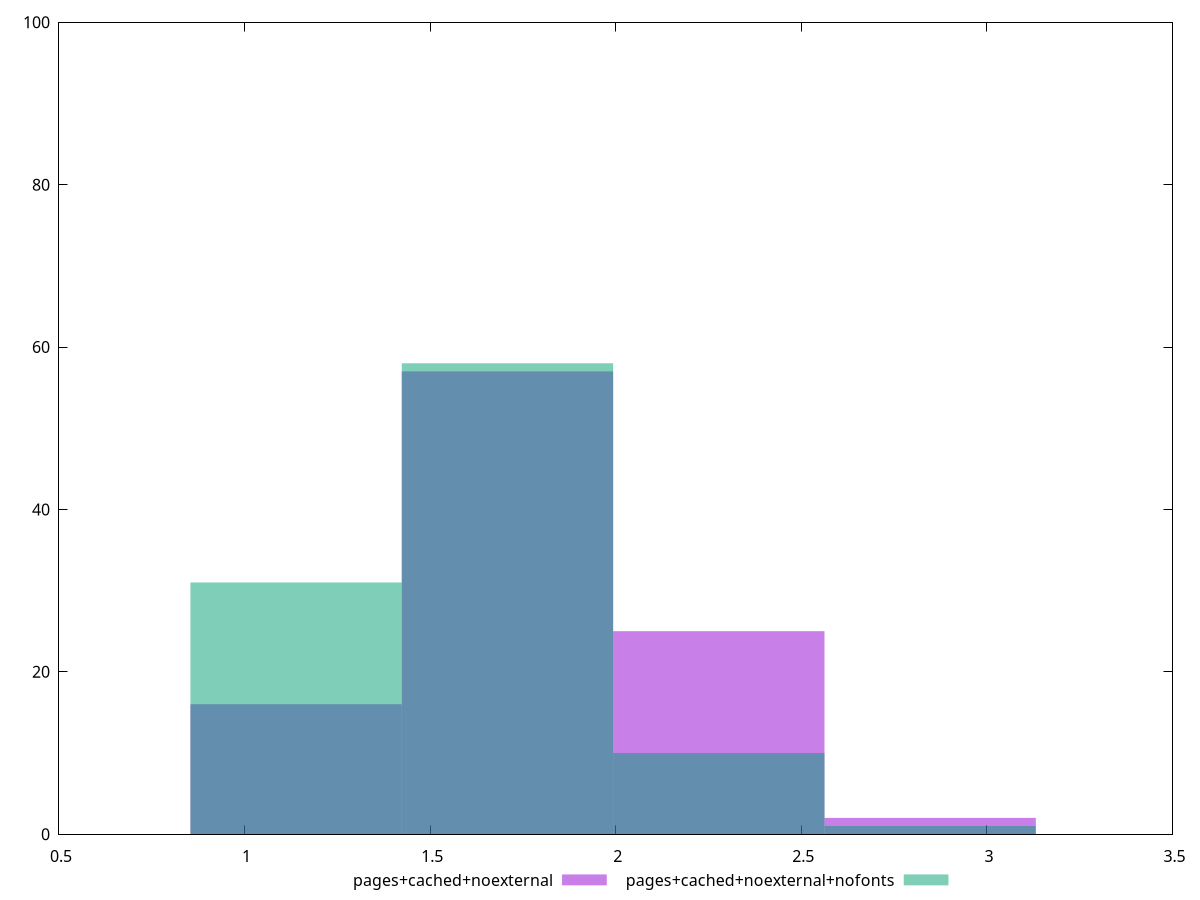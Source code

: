 reset
set terminal svg size 640, 500 enhanced background rgb 'white'
set output "reprap/server-response-time/comparison/histogram/5_vs_6.svg"

$pagesCachedNoexternal <<EOF
2.2776302433228124 25
1.1388151216614062 16
1.7082226824921092 57
2.8470378041535156 2
EOF

$pagesCachedNoexternalNofonts <<EOF
1.7082226824921092 58
1.1388151216614062 31
2.2776302433228124 10
2.8470378041535156 1
EOF

set key outside below
set boxwidth 0.5694075608307031
set yrange [0:100]
set style fill transparent solid 0.5 noborder

plot \
  $pagesCachedNoexternal title "pages+cached+noexternal" with boxes, \
  $pagesCachedNoexternalNofonts title "pages+cached+noexternal+nofonts" with boxes, \


reset